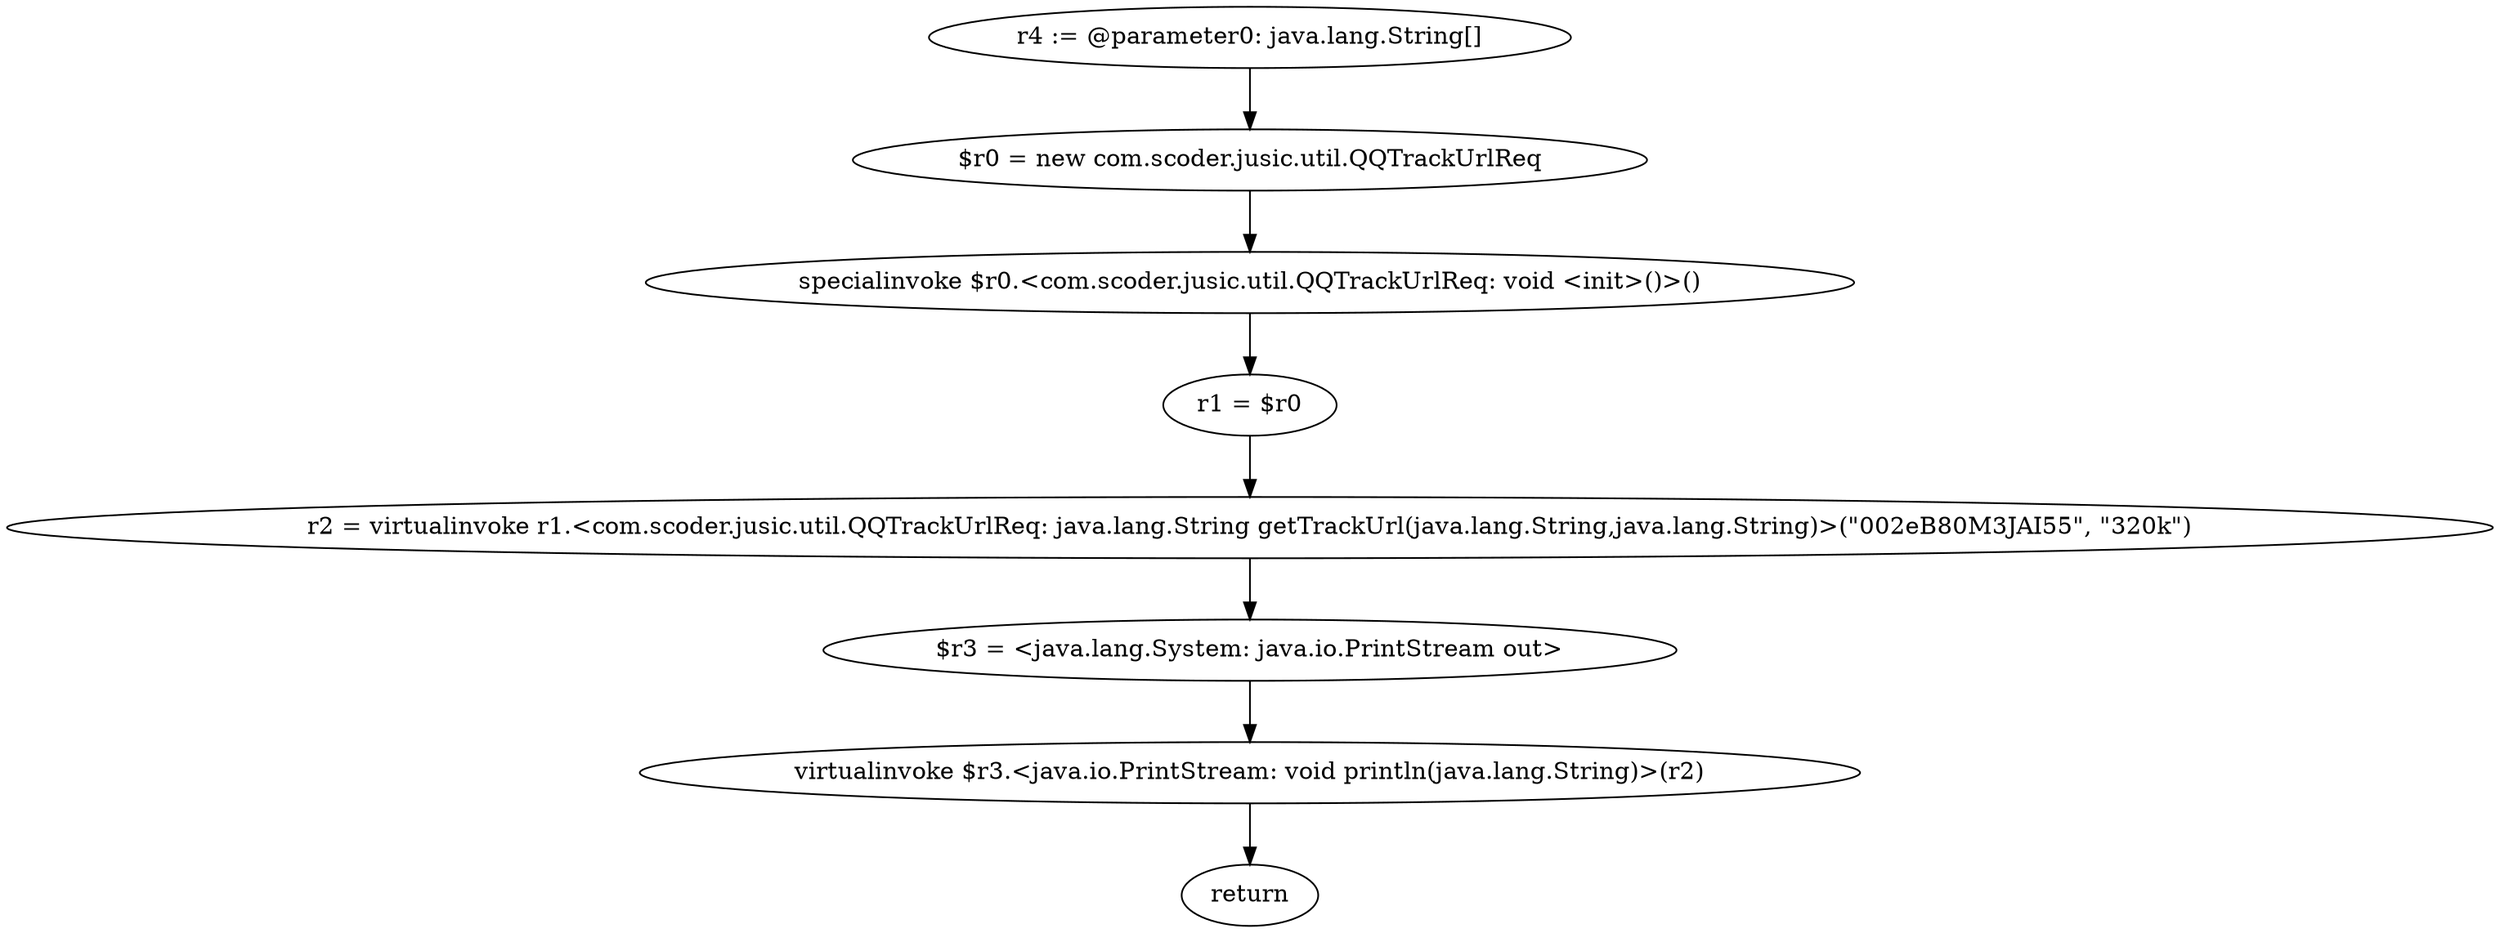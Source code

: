 digraph "unitGraph" {
    "r4 := @parameter0: java.lang.String[]"
    "$r0 = new com.scoder.jusic.util.QQTrackUrlReq"
    "specialinvoke $r0.<com.scoder.jusic.util.QQTrackUrlReq: void <init>()>()"
    "r1 = $r0"
    "r2 = virtualinvoke r1.<com.scoder.jusic.util.QQTrackUrlReq: java.lang.String getTrackUrl(java.lang.String,java.lang.String)>(\"002eB80M3JAI55\", \"320k\")"
    "$r3 = <java.lang.System: java.io.PrintStream out>"
    "virtualinvoke $r3.<java.io.PrintStream: void println(java.lang.String)>(r2)"
    "return"
    "r4 := @parameter0: java.lang.String[]"->"$r0 = new com.scoder.jusic.util.QQTrackUrlReq";
    "$r0 = new com.scoder.jusic.util.QQTrackUrlReq"->"specialinvoke $r0.<com.scoder.jusic.util.QQTrackUrlReq: void <init>()>()";
    "specialinvoke $r0.<com.scoder.jusic.util.QQTrackUrlReq: void <init>()>()"->"r1 = $r0";
    "r1 = $r0"->"r2 = virtualinvoke r1.<com.scoder.jusic.util.QQTrackUrlReq: java.lang.String getTrackUrl(java.lang.String,java.lang.String)>(\"002eB80M3JAI55\", \"320k\")";
    "r2 = virtualinvoke r1.<com.scoder.jusic.util.QQTrackUrlReq: java.lang.String getTrackUrl(java.lang.String,java.lang.String)>(\"002eB80M3JAI55\", \"320k\")"->"$r3 = <java.lang.System: java.io.PrintStream out>";
    "$r3 = <java.lang.System: java.io.PrintStream out>"->"virtualinvoke $r3.<java.io.PrintStream: void println(java.lang.String)>(r2)";
    "virtualinvoke $r3.<java.io.PrintStream: void println(java.lang.String)>(r2)"->"return";
}
